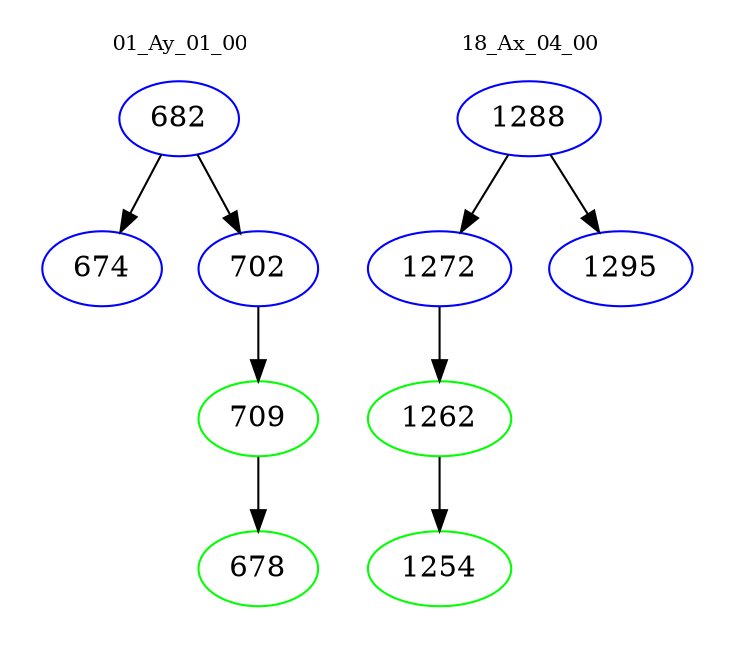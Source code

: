 digraph{
subgraph cluster_0 {
color = white
label = "01_Ay_01_00";
fontsize=10;
T0_682 [label="682", color="blue"]
T0_682 -> T0_674 [color="black"]
T0_674 [label="674", color="blue"]
T0_682 -> T0_702 [color="black"]
T0_702 [label="702", color="blue"]
T0_702 -> T0_709 [color="black"]
T0_709 [label="709", color="green"]
T0_709 -> T0_678 [color="black"]
T0_678 [label="678", color="green"]
}
subgraph cluster_1 {
color = white
label = "18_Ax_04_00";
fontsize=10;
T1_1288 [label="1288", color="blue"]
T1_1288 -> T1_1272 [color="black"]
T1_1272 [label="1272", color="blue"]
T1_1272 -> T1_1262 [color="black"]
T1_1262 [label="1262", color="green"]
T1_1262 -> T1_1254 [color="black"]
T1_1254 [label="1254", color="green"]
T1_1288 -> T1_1295 [color="black"]
T1_1295 [label="1295", color="blue"]
}
}
